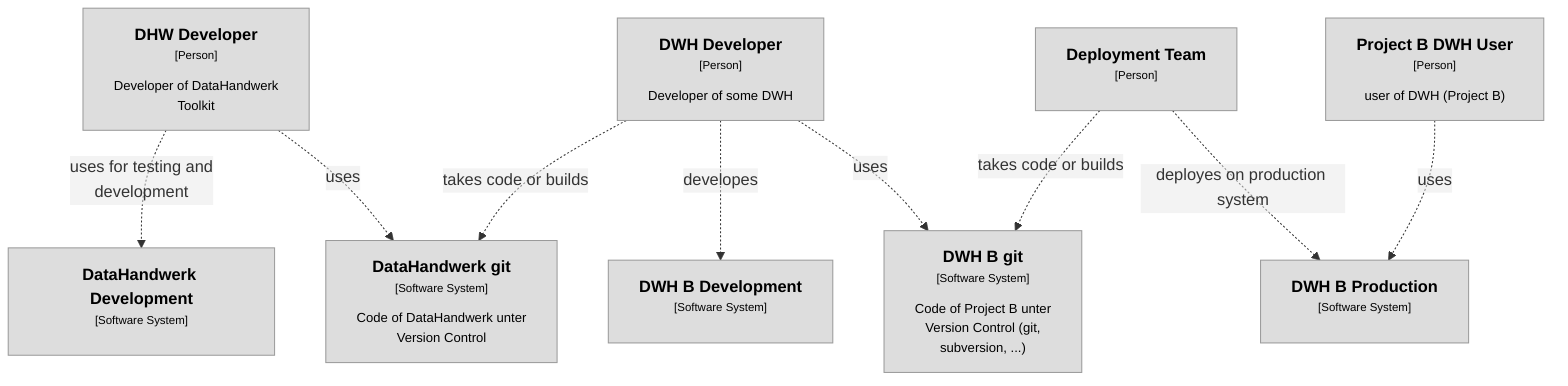 graph TB
  linkStyle default fill:#ffffff
  1["<div style='font-weight: bold'>DHW Developer</div><div style='font-size: 70%; margin-top: 0px'>[Person]</div><div style='font-size: 80%; margin-top:10px'>Developer of DataHandwerk<br />Toolkit</div>"]
  style 1 fill:#dddddd,stroke:#9a9a9a,color:#000000
  6["<div style='font-weight: bold'>DWH Developer</div><div style='font-size: 70%; margin-top: 0px'>[Person]</div><div style='font-size: 80%; margin-top:10px'>Developer of some DWH</div>"]
  style 6 fill:#dddddd,stroke:#9a9a9a,color:#000000
  7["<div style='font-weight: bold'>Deployment Team</div><div style='font-size: 70%; margin-top: 0px'>[Person]</div><div style='font-size: 80%; margin-top:10px'></div>"]
  style 7 fill:#dddddd,stroke:#9a9a9a,color:#000000
  8["<div style='font-weight: bold'>Project B DWH User</div><div style='font-size: 70%; margin-top: 0px'>[Person]</div><div style='font-size: 80%; margin-top:10px'>user of DWH (Project B)</div>"]
  style 8 fill:#dddddd,stroke:#9a9a9a,color:#000000
  9["<div style='font-weight: bold'>DWH B Development</div><div style='font-size: 70%; margin-top: 0px'>[Software System]</div><div style='font-size: 80%; margin-top:10px'></div>"]
  style 9 fill:#dddddd,stroke:#9a9a9a,color:#000000
  25["<div style='font-weight: bold'>DWH B Production</div><div style='font-size: 70%; margin-top: 0px'>[Software System]</div><div style='font-size: 80%; margin-top:10px'></div>"]
  style 25 fill:#dddddd,stroke:#9a9a9a,color:#000000
  27["<div style='font-weight: bold'>DWH B git</div><div style='font-size: 70%; margin-top: 0px'>[Software System]</div><div style='font-size: 80%; margin-top:10px'>Code of Project B unter<br />Version Control (git,<br />subversion, ...)</div>"]
  style 27 fill:#dddddd,stroke:#9a9a9a,color:#000000
  2["<div style='font-weight: bold'>DataHandwerk Development</div><div style='font-size: 70%; margin-top: 0px'>[Software System]</div><div style='font-size: 80%; margin-top:10px'></div>"]
  style 2 fill:#dddddd,stroke:#9a9a9a,color:#000000
  5["<div style='font-weight: bold'>DataHandwerk git</div><div style='font-size: 70%; margin-top: 0px'>[Software System]</div><div style='font-size: 80%; margin-top:10px'>Code of DataHandwerk unter<br />Version Control</div>"]
  style 5 fill:#dddddd,stroke:#9a9a9a,color:#000000
  1-. "<div>uses for testing and<br />development</div><div style='font-size: 70%'></div>" .->2
  1-. "<div>uses</div><div style='font-size: 70%'></div>" .->5
  6-. "<div>developes</div><div style='font-size: 70%'></div>" .->9
  6-. "<div>uses</div><div style='font-size: 70%'></div>" .->27
  6-. "<div>takes code or builds</div><div style='font-size: 70%'></div>" .->5
  7-. "<div>deployes on production system</div><div style='font-size: 70%'></div>" .->25
  7-. "<div>takes code or builds</div><div style='font-size: 70%'></div>" .->27
  8-. "<div>uses</div><div style='font-size: 70%'></div>" .->25